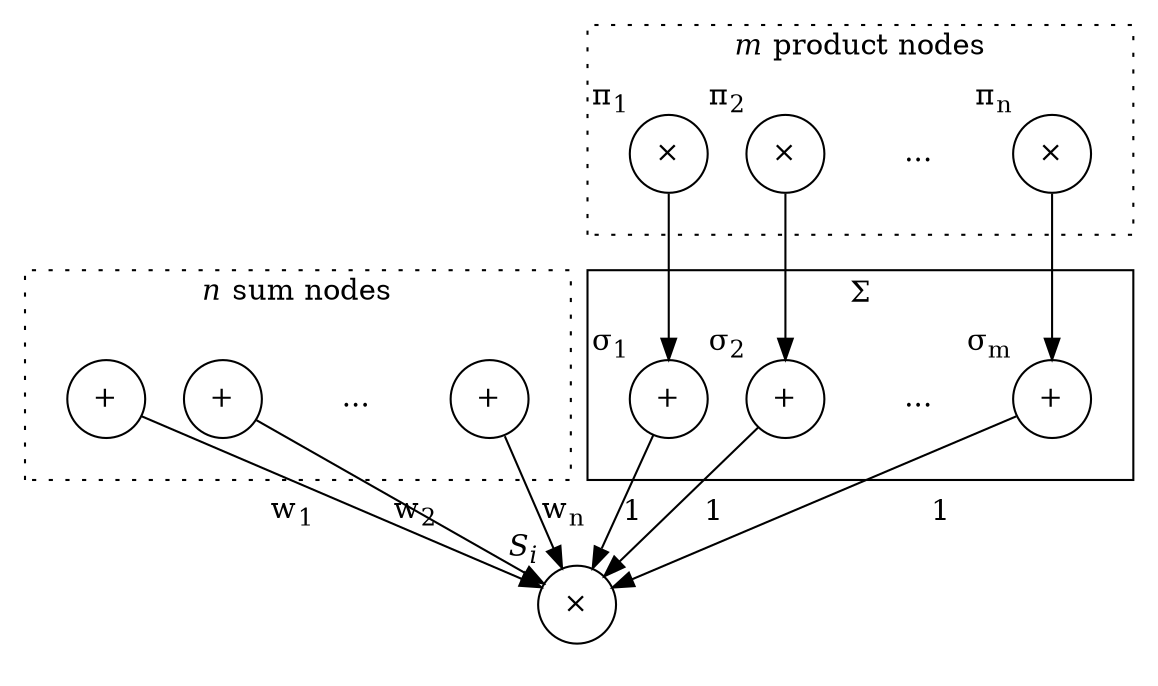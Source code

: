digraph {
  node [shape=circle];
  splines=false;

  subgraph cluster_P2 {
    rank="same";
    p2_1 [label=<+>];
    p2_2 [label=<+>];
    p2_d [label="...",shape=none];
    p2_n [label=<+>];
    label=<<i>n</i> sum nodes>
    graph [margin=20,style=dotted];
  }

  subgraph cluster_PP {
    pp1 [label=<+>,xlabel=<&sigma;<sub>1</sub>>];
    pp2 [label=<+>,xlabel=<&sigma;<sub>2</sub>>];
    ppd [label="...",shape=none];
    ppm [label=<+>,xlabel=<&sigma;<sub>m</sub>>];
    label=<&Sigma;>
    graph [margin=20,style=solid];
  }

  subgraph cluster_P1 {
    margin=10;
    p1_1 [label=<&times;>,xlabel=<&pi;<sub>1</sub>>];
    p1_2 [label=<&times;>,xlabel=<&pi;<sub>2</sub>>];
    p1_d [label="...",shape=none];
    p1_m [label=<&times;>,xlabel=<&pi;<sub>n</sub>>];
    label=<<i>m</i> product nodes>
    graph [margin=20,style=dotted];
  }

  subgraph cluster_S {
    rank="same";
    s [label=<&times;>,xlabel=<<i>S<sub>i</sub></i>>];
    graph [style=invis];
  }

  p1_1 -> pp1;
  p1_2 -> pp2;
  p1_d -> ppd [style=invis];
  p1_m -> ppm;

  pp1 -> s [label="1"];
  pp2 -> s [label="1"];
  ppd -> s [style=invis];
  ppm -> s [label="1"];

  p2_1 -> s [label=<w<sub>1</sub>>];
  p2_2 -> s [label=<w<sub>2</sub>>];
  p2_d -> s [style=invis];
  p2_n -> s [label=<w<sub>n</sub>>];
}
